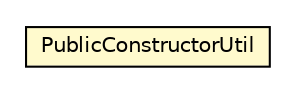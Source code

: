 #!/usr/local/bin/dot
#
# Class diagram 
# Generated by UMLGraph version R5_6-24-gf6e263 (http://www.umlgraph.org/)
#

digraph G {
	edge [fontname="Helvetica",fontsize=10,labelfontname="Helvetica",labelfontsize=10];
	node [fontname="Helvetica",fontsize=10,shape=plaintext];
	nodesep=0.25;
	ranksep=0.5;
	// net.trajano.commons.testing.test.util.PublicConstructorUtil
	c45 [label=<<table title="net.trajano.commons.testing.test.util.PublicConstructorUtil" border="0" cellborder="1" cellspacing="0" cellpadding="2" port="p" bgcolor="lemonChiffon" href="./PublicConstructorUtil.html">
		<tr><td><table border="0" cellspacing="0" cellpadding="1">
<tr><td align="center" balign="center"> PublicConstructorUtil </td></tr>
		</table></td></tr>
		</table>>, URL="./PublicConstructorUtil.html", fontname="Helvetica", fontcolor="black", fontsize=10.0];
}

